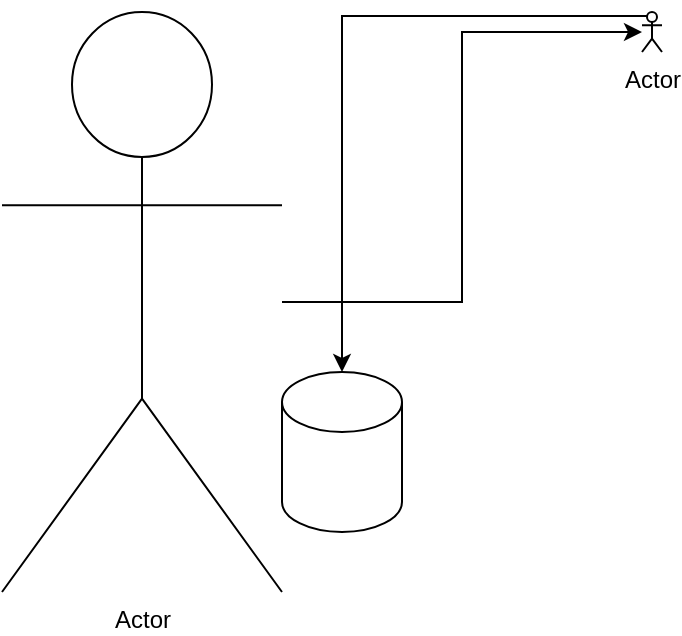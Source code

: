 <mxfile version="20.3.3" type="github">
  <diagram id="De-wwVtchZDKYVeCDeRQ" name="Страница 1">
    <mxGraphModel dx="473" dy="712" grid="1" gridSize="10" guides="1" tooltips="1" connect="1" arrows="1" fold="1" page="1" pageScale="1" pageWidth="827" pageHeight="1169" math="0" shadow="0">
      <root>
        <mxCell id="0" />
        <mxCell id="1" parent="0" />
        <mxCell id="89sMBqi7oA9i1qDa3Dwf-1" value="" style="shape=cylinder3;whiteSpace=wrap;html=1;boundedLbl=1;backgroundOutline=1;size=15;" vertex="1" parent="1">
          <mxGeometry x="220" y="330" width="60" height="80" as="geometry" />
        </mxCell>
        <mxCell id="89sMBqi7oA9i1qDa3Dwf-4" style="edgeStyle=orthogonalEdgeStyle;rounded=0;orthogonalLoop=1;jettySize=auto;html=1;exitX=0.75;exitY=0.1;exitDx=0;exitDy=0;exitPerimeter=0;" edge="1" parent="1" source="89sMBqi7oA9i1qDa3Dwf-2" target="89sMBqi7oA9i1qDa3Dwf-1">
          <mxGeometry relative="1" as="geometry">
            <mxPoint x="140" y="160" as="targetPoint" />
          </mxGeometry>
        </mxCell>
        <mxCell id="89sMBqi7oA9i1qDa3Dwf-2" value="Actor" style="shape=umlActor;verticalLabelPosition=bottom;verticalAlign=top;html=1;outlineConnect=0;" vertex="1" parent="1">
          <mxGeometry x="400" y="150" width="10" height="20" as="geometry" />
        </mxCell>
        <mxCell id="89sMBqi7oA9i1qDa3Dwf-5" style="edgeStyle=orthogonalEdgeStyle;rounded=0;orthogonalLoop=1;jettySize=auto;html=1;" edge="1" parent="1" source="89sMBqi7oA9i1qDa3Dwf-3" target="89sMBqi7oA9i1qDa3Dwf-2">
          <mxGeometry relative="1" as="geometry">
            <mxPoint x="410" y="295" as="targetPoint" />
          </mxGeometry>
        </mxCell>
        <mxCell id="89sMBqi7oA9i1qDa3Dwf-3" value="Actor" style="shape=umlActor;verticalLabelPosition=bottom;verticalAlign=top;html=1;outlineConnect=0;" vertex="1" parent="1">
          <mxGeometry x="80" y="150" width="140" height="290" as="geometry" />
        </mxCell>
      </root>
    </mxGraphModel>
  </diagram>
</mxfile>
